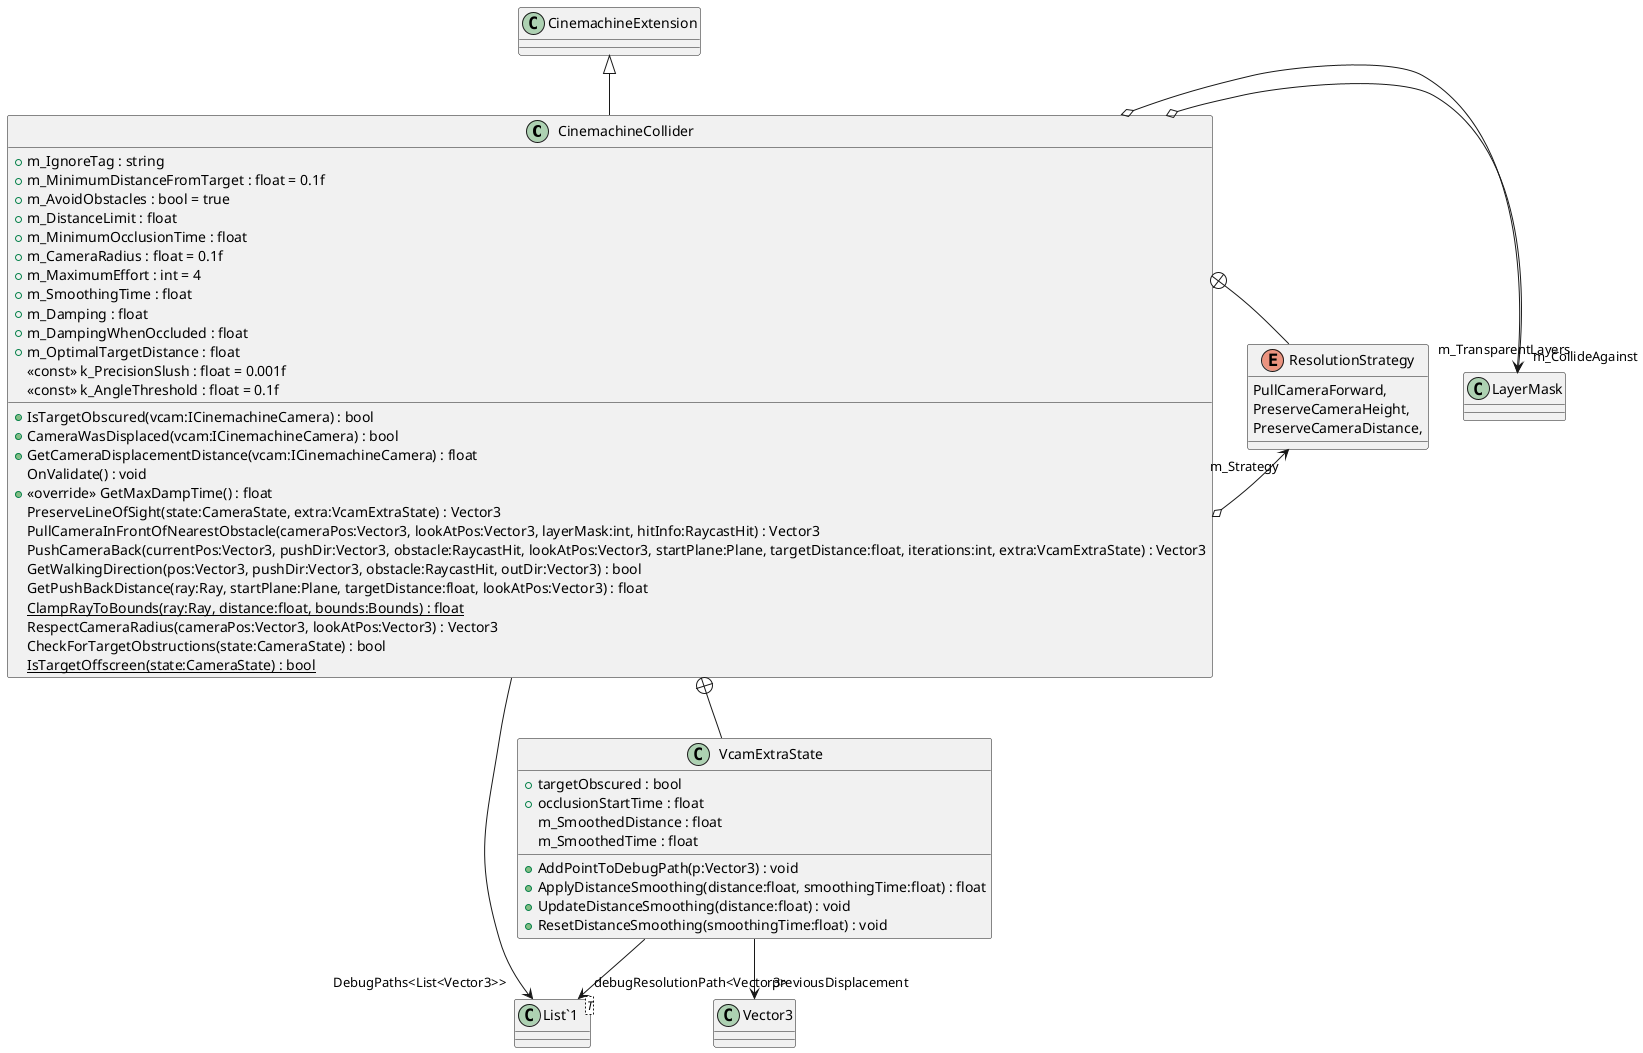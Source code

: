 @startuml
class CinemachineCollider {
    + m_IgnoreTag : string
    + m_MinimumDistanceFromTarget : float = 0.1f
    + m_AvoidObstacles : bool = true
    + m_DistanceLimit : float
    + m_MinimumOcclusionTime : float
    + m_CameraRadius : float = 0.1f
    + m_MaximumEffort : int = 4
    + m_SmoothingTime : float
    + m_Damping : float
    + m_DampingWhenOccluded : float
    + m_OptimalTargetDistance : float
    + IsTargetObscured(vcam:ICinemachineCamera) : bool
    + CameraWasDisplaced(vcam:ICinemachineCamera) : bool
    + GetCameraDisplacementDistance(vcam:ICinemachineCamera) : float
    OnValidate() : void
    <<const>> k_PrecisionSlush : float = 0.001f
    + <<override>> GetMaxDampTime() : float
    PreserveLineOfSight(state:CameraState, extra:VcamExtraState) : Vector3
    PullCameraInFrontOfNearestObstacle(cameraPos:Vector3, lookAtPos:Vector3, layerMask:int, hitInfo:RaycastHit) : Vector3
    PushCameraBack(currentPos:Vector3, pushDir:Vector3, obstacle:RaycastHit, lookAtPos:Vector3, startPlane:Plane, targetDistance:float, iterations:int, extra:VcamExtraState) : Vector3
    GetWalkingDirection(pos:Vector3, pushDir:Vector3, obstacle:RaycastHit, outDir:Vector3) : bool
    <<const>> k_AngleThreshold : float = 0.1f
    GetPushBackDistance(ray:Ray, startPlane:Plane, targetDistance:float, lookAtPos:Vector3) : float
    {static} ClampRayToBounds(ray:Ray, distance:float, bounds:Bounds) : float
    RespectCameraRadius(cameraPos:Vector3, lookAtPos:Vector3) : Vector3
    CheckForTargetObstructions(state:CameraState) : bool
    {static} IsTargetOffscreen(state:CameraState) : bool
}
enum ResolutionStrategy {
    PullCameraForward,
    PreserveCameraHeight,
    PreserveCameraDistance,
}
class VcamExtraState {
    + targetObscured : bool
    + occlusionStartTime : float
    + AddPointToDebugPath(p:Vector3) : void
    m_SmoothedDistance : float
    m_SmoothedTime : float
    + ApplyDistanceSmoothing(distance:float, smoothingTime:float) : float
    + UpdateDistanceSmoothing(distance:float) : void
    + ResetDistanceSmoothing(smoothingTime:float) : void
}
class "List`1"<T> {
}
CinemachineExtension <|-- CinemachineCollider
CinemachineCollider o-> "m_CollideAgainst" LayerMask
CinemachineCollider o-> "m_TransparentLayers" LayerMask
CinemachineCollider o-> "m_Strategy" ResolutionStrategy
CinemachineCollider --> "DebugPaths<List<Vector3>>" "List`1"
CinemachineCollider +-- ResolutionStrategy
CinemachineCollider +-- VcamExtraState
VcamExtraState --> "previousDisplacement" Vector3
VcamExtraState --> "debugResolutionPath<Vector3>" "List`1"
@enduml

